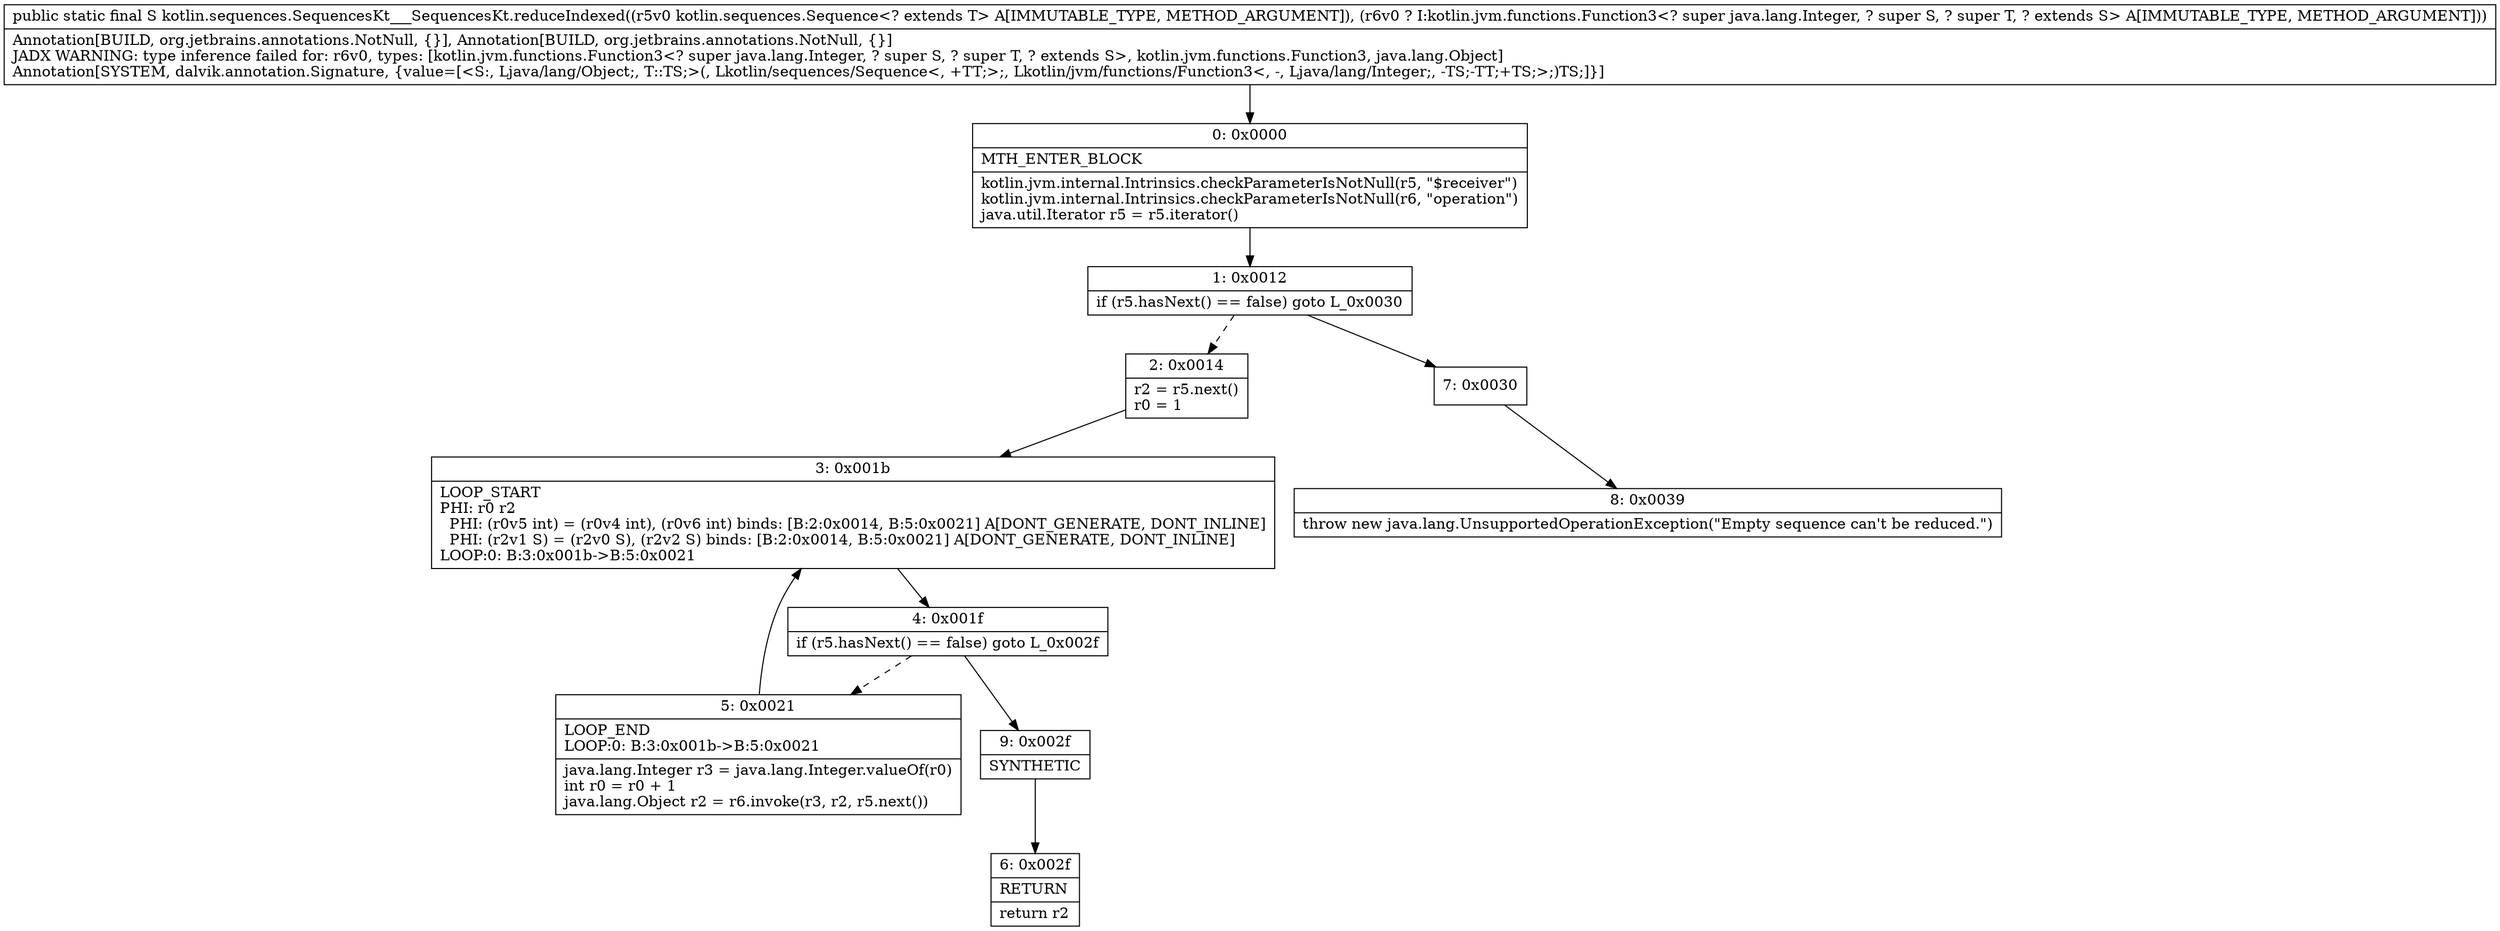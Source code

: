 digraph "CFG forkotlin.sequences.SequencesKt___SequencesKt.reduceIndexed(Lkotlin\/sequences\/Sequence;Lkotlin\/jvm\/functions\/Function3;)Ljava\/lang\/Object;" {
Node_0 [shape=record,label="{0\:\ 0x0000|MTH_ENTER_BLOCK\l|kotlin.jvm.internal.Intrinsics.checkParameterIsNotNull(r5, \"$receiver\")\lkotlin.jvm.internal.Intrinsics.checkParameterIsNotNull(r6, \"operation\")\ljava.util.Iterator r5 = r5.iterator()\l}"];
Node_1 [shape=record,label="{1\:\ 0x0012|if (r5.hasNext() == false) goto L_0x0030\l}"];
Node_2 [shape=record,label="{2\:\ 0x0014|r2 = r5.next()\lr0 = 1\l}"];
Node_3 [shape=record,label="{3\:\ 0x001b|LOOP_START\lPHI: r0 r2 \l  PHI: (r0v5 int) = (r0v4 int), (r0v6 int) binds: [B:2:0x0014, B:5:0x0021] A[DONT_GENERATE, DONT_INLINE]\l  PHI: (r2v1 S) = (r2v0 S), (r2v2 S) binds: [B:2:0x0014, B:5:0x0021] A[DONT_GENERATE, DONT_INLINE]\lLOOP:0: B:3:0x001b\-\>B:5:0x0021\l}"];
Node_4 [shape=record,label="{4\:\ 0x001f|if (r5.hasNext() == false) goto L_0x002f\l}"];
Node_5 [shape=record,label="{5\:\ 0x0021|LOOP_END\lLOOP:0: B:3:0x001b\-\>B:5:0x0021\l|java.lang.Integer r3 = java.lang.Integer.valueOf(r0)\lint r0 = r0 + 1\ljava.lang.Object r2 = r6.invoke(r3, r2, r5.next())\l}"];
Node_6 [shape=record,label="{6\:\ 0x002f|RETURN\l|return r2\l}"];
Node_7 [shape=record,label="{7\:\ 0x0030}"];
Node_8 [shape=record,label="{8\:\ 0x0039|throw new java.lang.UnsupportedOperationException(\"Empty sequence can't be reduced.\")\l}"];
Node_9 [shape=record,label="{9\:\ 0x002f|SYNTHETIC\l}"];
MethodNode[shape=record,label="{public static final S kotlin.sequences.SequencesKt___SequencesKt.reduceIndexed((r5v0 kotlin.sequences.Sequence\<? extends T\> A[IMMUTABLE_TYPE, METHOD_ARGUMENT]), (r6v0 ? I:kotlin.jvm.functions.Function3\<? super java.lang.Integer, ? super S, ? super T, ? extends S\> A[IMMUTABLE_TYPE, METHOD_ARGUMENT]))  | Annotation[BUILD, org.jetbrains.annotations.NotNull, \{\}], Annotation[BUILD, org.jetbrains.annotations.NotNull, \{\}]\lJADX WARNING: type inference failed for: r6v0, types: [kotlin.jvm.functions.Function3\<? super java.lang.Integer, ? super S, ? super T, ? extends S\>, kotlin.jvm.functions.Function3, java.lang.Object]\lAnnotation[SYSTEM, dalvik.annotation.Signature, \{value=[\<S:, Ljava\/lang\/Object;, T::TS;\>(, Lkotlin\/sequences\/Sequence\<, +TT;\>;, Lkotlin\/jvm\/functions\/Function3\<, \-, Ljava\/lang\/Integer;, \-TS;\-TT;+TS;\>;)TS;]\}]\l}"];
MethodNode -> Node_0;
Node_0 -> Node_1;
Node_1 -> Node_2[style=dashed];
Node_1 -> Node_7;
Node_2 -> Node_3;
Node_3 -> Node_4;
Node_4 -> Node_5[style=dashed];
Node_4 -> Node_9;
Node_5 -> Node_3;
Node_7 -> Node_8;
Node_9 -> Node_6;
}

